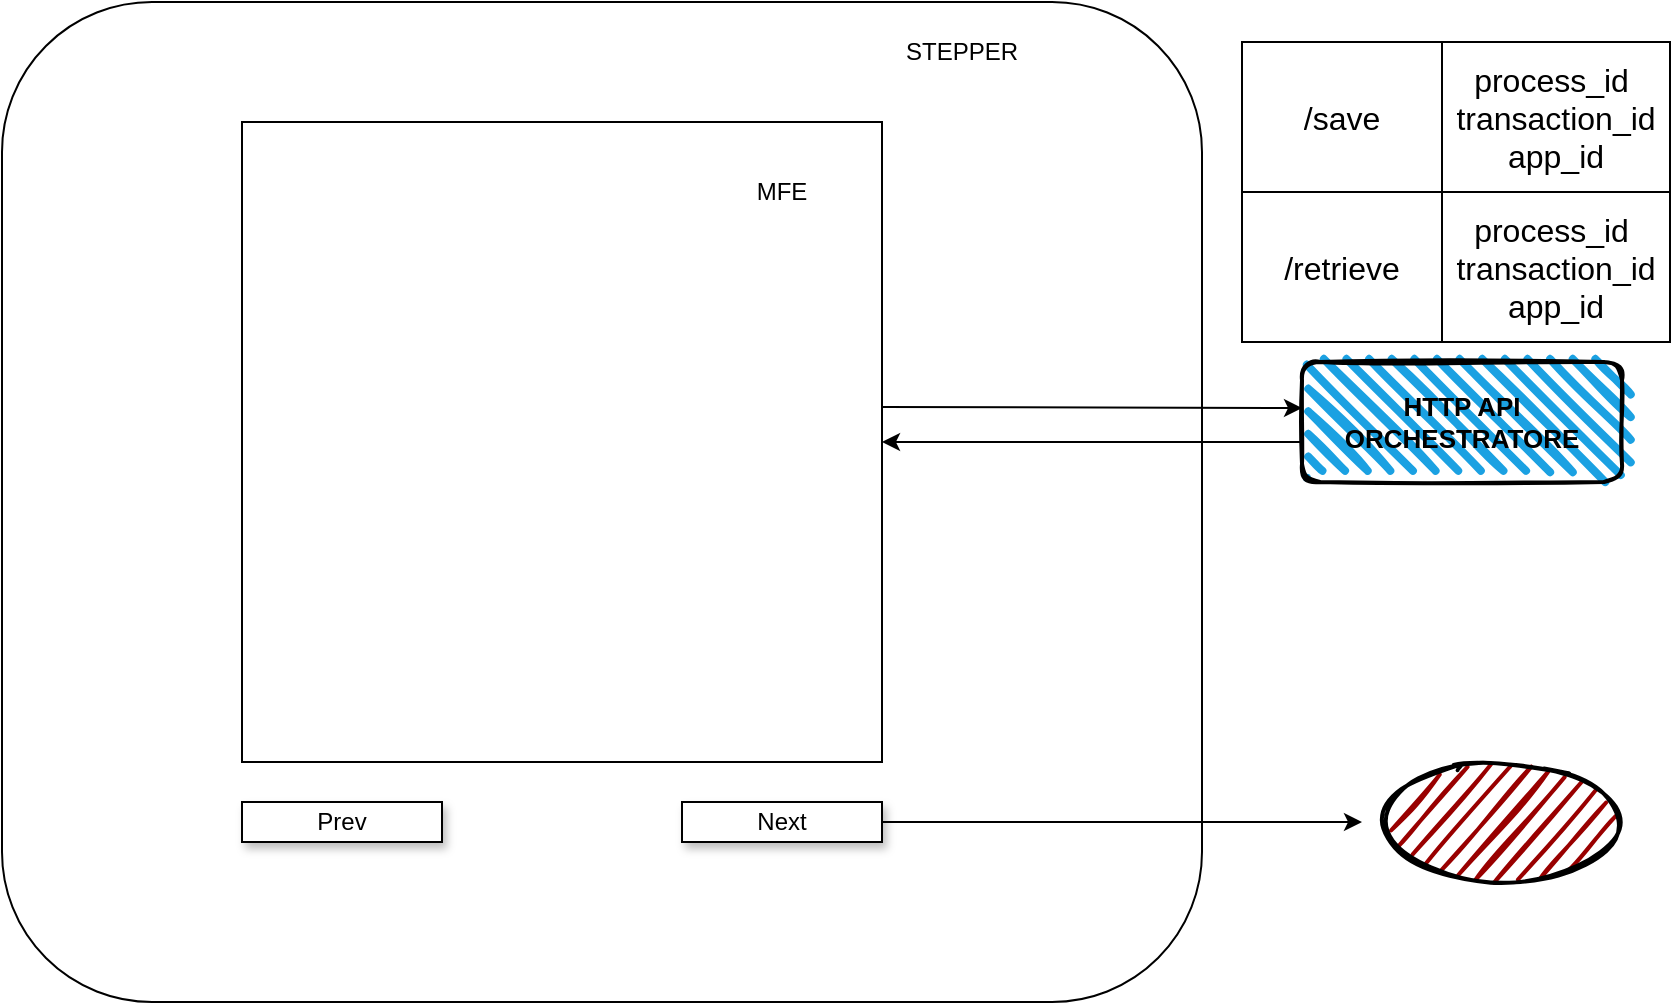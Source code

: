 <mxfile version="24.6.4" type="github">
  <diagram name="Pagina-1" id="C7_9IfkKeF7DStRpIM5F">
    <mxGraphModel dx="1018" dy="595" grid="1" gridSize="10" guides="1" tooltips="1" connect="1" arrows="1" fold="1" page="1" pageScale="1" pageWidth="827" pageHeight="1169" math="0" shadow="0">
      <root>
        <mxCell id="0" />
        <mxCell id="1" parent="0" />
        <mxCell id="YzpoUHX3hyA8Y1LbCeKg-5" value="" style="rounded=1;whiteSpace=wrap;html=1;" vertex="1" parent="1">
          <mxGeometry x="10" width="600" height="500" as="geometry" />
        </mxCell>
        <mxCell id="YzpoUHX3hyA8Y1LbCeKg-3" value="Prev" style="rounded=0;whiteSpace=wrap;html=1;shadow=1;" vertex="1" parent="1">
          <mxGeometry x="130" y="400" width="100" height="20" as="geometry" />
        </mxCell>
        <mxCell id="YzpoUHX3hyA8Y1LbCeKg-44" value="" style="edgeStyle=orthogonalEdgeStyle;rounded=0;orthogonalLoop=1;jettySize=auto;html=1;" edge="1" parent="1" source="YzpoUHX3hyA8Y1LbCeKg-4">
          <mxGeometry relative="1" as="geometry">
            <mxPoint x="690" y="410" as="targetPoint" />
          </mxGeometry>
        </mxCell>
        <mxCell id="YzpoUHX3hyA8Y1LbCeKg-4" value="Next" style="rounded=0;whiteSpace=wrap;html=1;shadow=1;" vertex="1" parent="1">
          <mxGeometry x="350" y="400" width="100" height="20" as="geometry" />
        </mxCell>
        <mxCell id="YzpoUHX3hyA8Y1LbCeKg-6" value="STEPPER" style="text;html=1;align=center;verticalAlign=middle;whiteSpace=wrap;rounded=0;" vertex="1" parent="1">
          <mxGeometry x="460" y="10" width="60" height="30" as="geometry" />
        </mxCell>
        <mxCell id="YzpoUHX3hyA8Y1LbCeKg-7" value="MFE" style="text;html=1;align=center;verticalAlign=middle;whiteSpace=wrap;rounded=0;" vertex="1" parent="1">
          <mxGeometry x="384" y="70" width="60" height="30" as="geometry" />
        </mxCell>
        <mxCell id="YzpoUHX3hyA8Y1LbCeKg-8" value="" style="endArrow=classic;html=1;rounded=0;" edge="1" parent="1">
          <mxGeometry width="50" height="50" relative="1" as="geometry">
            <mxPoint x="450" y="202.5" as="sourcePoint" />
            <mxPoint x="660" y="203" as="targetPoint" />
          </mxGeometry>
        </mxCell>
        <mxCell id="YzpoUHX3hyA8Y1LbCeKg-1" value="" style="whiteSpace=wrap;html=1;aspect=fixed;" vertex="1" parent="1">
          <mxGeometry x="130" y="60" width="320" height="320" as="geometry" />
        </mxCell>
        <mxCell id="YzpoUHX3hyA8Y1LbCeKg-9" value="" style="endArrow=classic;html=1;rounded=0;entryX=1;entryY=0.5;entryDx=0;entryDy=0;" edge="1" parent="1" target="YzpoUHX3hyA8Y1LbCeKg-1">
          <mxGeometry width="50" height="50" relative="1" as="geometry">
            <mxPoint x="660" y="220" as="sourcePoint" />
            <mxPoint x="670" y="210" as="targetPoint" />
          </mxGeometry>
        </mxCell>
        <mxCell id="YzpoUHX3hyA8Y1LbCeKg-10" value="&lt;b style=&quot;font-size: 13px;&quot;&gt;&lt;font style=&quot;font-size: 13px;&quot;&gt;HTTP API&lt;/font&gt;&lt;/b&gt;&lt;div style=&quot;font-size: 13px;&quot;&gt;&lt;b&gt;&lt;font style=&quot;font-size: 13px;&quot;&gt;ORCHESTRATORE&lt;/font&gt;&lt;/b&gt;&lt;/div&gt;" style="rounded=1;whiteSpace=wrap;html=1;strokeWidth=2;fillWeight=4;hachureGap=8;hachureAngle=45;fillColor=#1ba1e2;sketch=1;" vertex="1" parent="1">
          <mxGeometry x="660" y="180" width="160" height="60" as="geometry" />
        </mxCell>
        <mxCell id="YzpoUHX3hyA8Y1LbCeKg-11" value="" style="shape=table;startSize=0;container=1;collapsible=0;childLayout=tableLayout;fontSize=16;fillColor=default;" vertex="1" parent="1">
          <mxGeometry x="630" y="20" width="214" height="150" as="geometry" />
        </mxCell>
        <mxCell id="YzpoUHX3hyA8Y1LbCeKg-12" value="" style="shape=tableRow;horizontal=0;startSize=0;swimlaneHead=0;swimlaneBody=0;strokeColor=inherit;top=0;left=0;bottom=0;right=0;collapsible=0;dropTarget=0;fillColor=none;points=[[0,0.5],[1,0.5]];portConstraint=eastwest;fontSize=16;" vertex="1" parent="YzpoUHX3hyA8Y1LbCeKg-11">
          <mxGeometry width="214" height="75" as="geometry" />
        </mxCell>
        <mxCell id="YzpoUHX3hyA8Y1LbCeKg-13" value="/save" style="shape=partialRectangle;html=1;whiteSpace=wrap;connectable=0;strokeColor=inherit;overflow=hidden;fillColor=none;top=0;left=0;bottom=0;right=0;pointerEvents=1;fontSize=16;" vertex="1" parent="YzpoUHX3hyA8Y1LbCeKg-12">
          <mxGeometry width="100" height="75" as="geometry">
            <mxRectangle width="100" height="75" as="alternateBounds" />
          </mxGeometry>
        </mxCell>
        <mxCell id="YzpoUHX3hyA8Y1LbCeKg-14" value="process_id&amp;nbsp;&lt;div&gt;transaction_id&lt;/div&gt;&lt;div&gt;app_id&lt;/div&gt;" style="shape=partialRectangle;html=1;whiteSpace=wrap;connectable=0;strokeColor=inherit;overflow=hidden;fillColor=none;top=0;left=0;bottom=0;right=0;pointerEvents=1;fontSize=16;" vertex="1" parent="YzpoUHX3hyA8Y1LbCeKg-12">
          <mxGeometry x="100" width="114" height="75" as="geometry">
            <mxRectangle width="114" height="75" as="alternateBounds" />
          </mxGeometry>
        </mxCell>
        <mxCell id="YzpoUHX3hyA8Y1LbCeKg-36" value="" style="shape=tableRow;horizontal=0;startSize=0;swimlaneHead=0;swimlaneBody=0;strokeColor=inherit;top=0;left=0;bottom=0;right=0;collapsible=0;dropTarget=0;fillColor=none;points=[[0,0.5],[1,0.5]];portConstraint=eastwest;fontSize=16;" vertex="1" parent="YzpoUHX3hyA8Y1LbCeKg-11">
          <mxGeometry y="75" width="214" height="75" as="geometry" />
        </mxCell>
        <mxCell id="YzpoUHX3hyA8Y1LbCeKg-37" value="/retrieve" style="shape=partialRectangle;html=1;whiteSpace=wrap;connectable=0;strokeColor=inherit;overflow=hidden;fillColor=none;top=0;left=0;bottom=0;right=0;pointerEvents=1;fontSize=16;" vertex="1" parent="YzpoUHX3hyA8Y1LbCeKg-36">
          <mxGeometry width="100" height="75" as="geometry">
            <mxRectangle width="100" height="75" as="alternateBounds" />
          </mxGeometry>
        </mxCell>
        <mxCell id="YzpoUHX3hyA8Y1LbCeKg-38" value="process_id&amp;nbsp;&lt;div&gt;transaction_id&lt;/div&gt;&lt;div&gt;app_id&lt;/div&gt;" style="shape=partialRectangle;html=1;whiteSpace=wrap;connectable=0;strokeColor=inherit;overflow=hidden;fillColor=none;top=0;left=0;bottom=0;right=0;pointerEvents=1;fontSize=16;" vertex="1" parent="YzpoUHX3hyA8Y1LbCeKg-36">
          <mxGeometry x="100" width="114" height="75" as="geometry">
            <mxRectangle width="114" height="75" as="alternateBounds" />
          </mxGeometry>
        </mxCell>
        <mxCell id="YzpoUHX3hyA8Y1LbCeKg-40" value="MFE" style="text;html=1;align=center;verticalAlign=middle;whiteSpace=wrap;rounded=0;" vertex="1" parent="1">
          <mxGeometry x="370" y="80" width="60" height="30" as="geometry" />
        </mxCell>
        <mxCell id="YzpoUHX3hyA8Y1LbCeKg-47" value="" style="ellipse;whiteSpace=wrap;html=1;strokeWidth=2;fillWeight=2;hachureGap=8;fillColor=#990000;fillStyle=dots;sketch=1;" vertex="1" parent="1">
          <mxGeometry x="700" y="380" width="120" height="60" as="geometry" />
        </mxCell>
      </root>
    </mxGraphModel>
  </diagram>
</mxfile>
